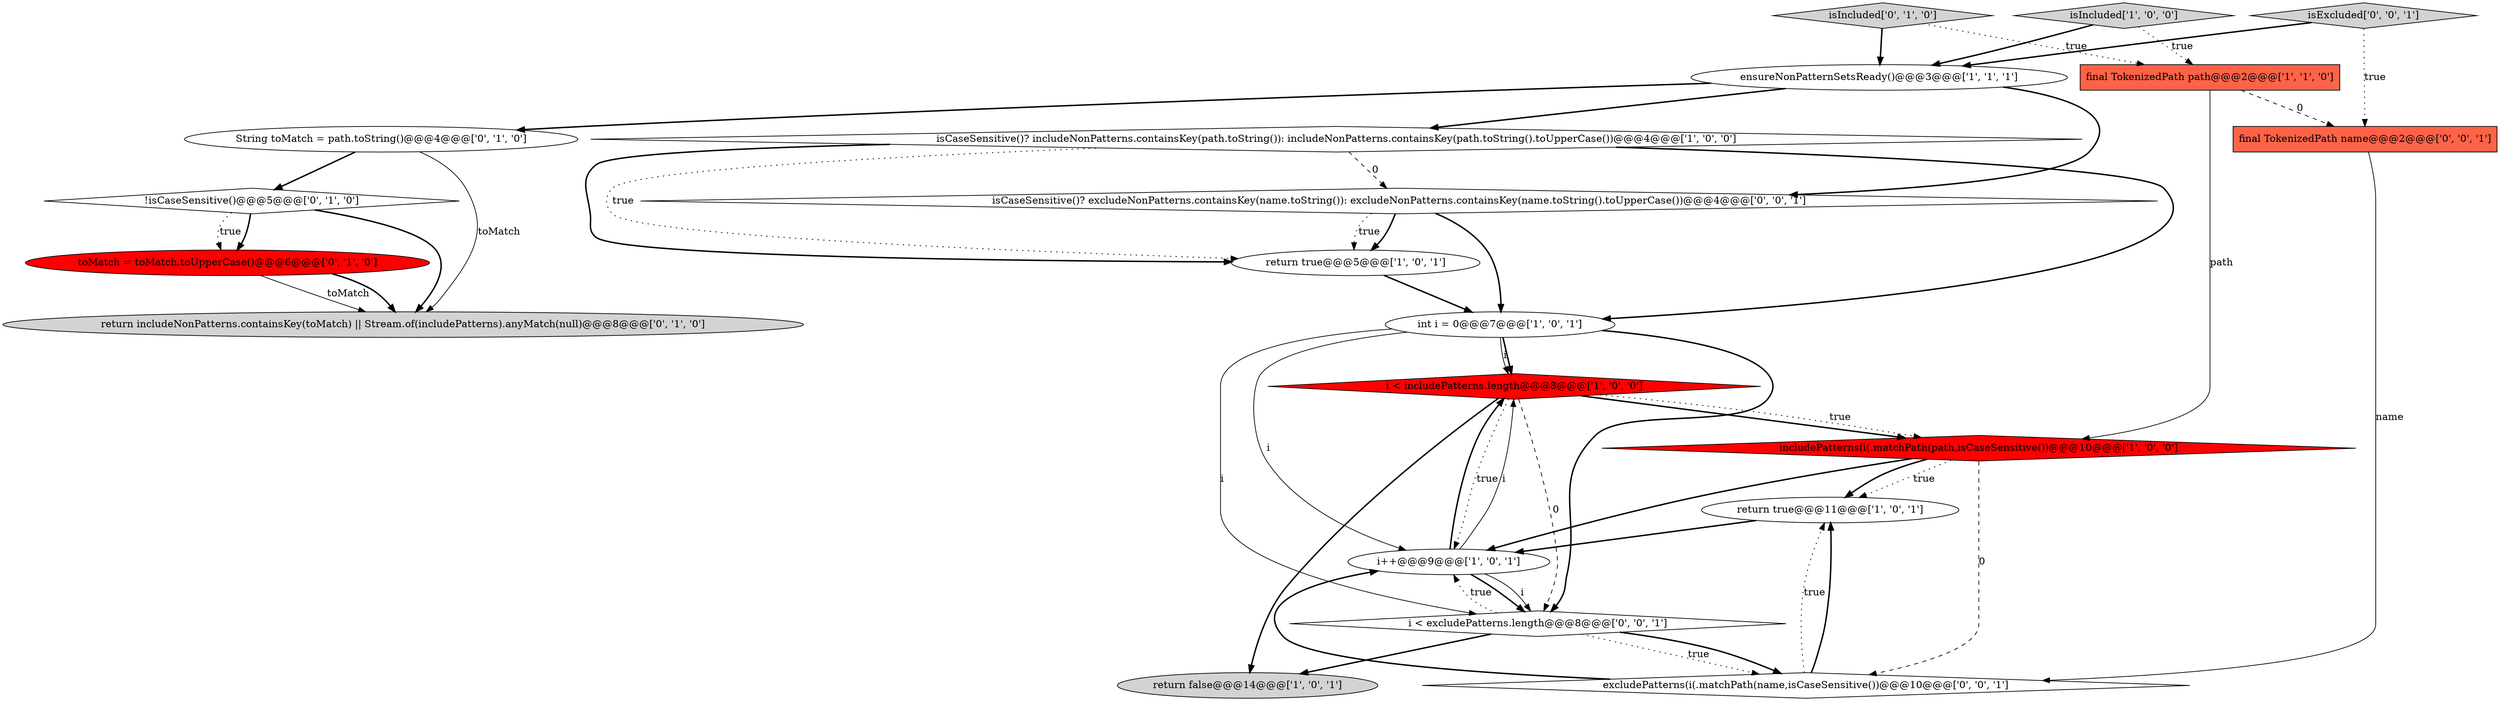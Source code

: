 digraph {
4 [style = filled, label = "int i = 0@@@7@@@['1', '0', '1']", fillcolor = white, shape = ellipse image = "AAA0AAABBB1BBB"];
17 [style = filled, label = "isExcluded['0', '0', '1']", fillcolor = lightgray, shape = diamond image = "AAA0AAABBB3BBB"];
3 [style = filled, label = "return true@@@5@@@['1', '0', '1']", fillcolor = white, shape = ellipse image = "AAA0AAABBB1BBB"];
5 [style = filled, label = "return false@@@14@@@['1', '0', '1']", fillcolor = lightgray, shape = ellipse image = "AAA0AAABBB1BBB"];
1 [style = filled, label = "return true@@@11@@@['1', '0', '1']", fillcolor = white, shape = ellipse image = "AAA0AAABBB1BBB"];
20 [style = filled, label = "excludePatterns(i(.matchPath(name,isCaseSensitive())@@@10@@@['0', '0', '1']", fillcolor = white, shape = diamond image = "AAA0AAABBB3BBB"];
14 [style = filled, label = "String toMatch = path.toString()@@@4@@@['0', '1', '0']", fillcolor = white, shape = ellipse image = "AAA0AAABBB2BBB"];
8 [style = filled, label = "final TokenizedPath path@@@2@@@['1', '1', '0']", fillcolor = tomato, shape = box image = "AAA0AAABBB1BBB"];
0 [style = filled, label = "i < includePatterns.length@@@8@@@['1', '0', '0']", fillcolor = red, shape = diamond image = "AAA1AAABBB1BBB"];
16 [style = filled, label = "isCaseSensitive()? excludeNonPatterns.containsKey(name.toString()): excludeNonPatterns.containsKey(name.toString().toUpperCase())@@@4@@@['0', '0', '1']", fillcolor = white, shape = diamond image = "AAA0AAABBB3BBB"];
13 [style = filled, label = "toMatch = toMatch.toUpperCase()@@@6@@@['0', '1', '0']", fillcolor = red, shape = ellipse image = "AAA1AAABBB2BBB"];
9 [style = filled, label = "isCaseSensitive()? includeNonPatterns.containsKey(path.toString()): includeNonPatterns.containsKey(path.toString().toUpperCase())@@@4@@@['1', '0', '0']", fillcolor = white, shape = diamond image = "AAA0AAABBB1BBB"];
7 [style = filled, label = "includePatterns(i(.matchPath(path,isCaseSensitive())@@@10@@@['1', '0', '0']", fillcolor = red, shape = diamond image = "AAA1AAABBB1BBB"];
6 [style = filled, label = "isIncluded['1', '0', '0']", fillcolor = lightgray, shape = diamond image = "AAA0AAABBB1BBB"];
11 [style = filled, label = "return includeNonPatterns.containsKey(toMatch) || Stream.of(includePatterns).anyMatch(null)@@@8@@@['0', '1', '0']", fillcolor = lightgray, shape = ellipse image = "AAA0AAABBB2BBB"];
12 [style = filled, label = "isIncluded['0', '1', '0']", fillcolor = lightgray, shape = diamond image = "AAA0AAABBB2BBB"];
2 [style = filled, label = "ensureNonPatternSetsReady()@@@3@@@['1', '1', '1']", fillcolor = white, shape = ellipse image = "AAA0AAABBB1BBB"];
10 [style = filled, label = "i++@@@9@@@['1', '0', '1']", fillcolor = white, shape = ellipse image = "AAA0AAABBB1BBB"];
19 [style = filled, label = "i < excludePatterns.length@@@8@@@['0', '0', '1']", fillcolor = white, shape = diamond image = "AAA0AAABBB3BBB"];
18 [style = filled, label = "final TokenizedPath name@@@2@@@['0', '0', '1']", fillcolor = tomato, shape = box image = "AAA0AAABBB3BBB"];
15 [style = filled, label = "!isCaseSensitive()@@@5@@@['0', '1', '0']", fillcolor = white, shape = diamond image = "AAA0AAABBB2BBB"];
19->10 [style = dotted, label="true"];
16->3 [style = bold, label=""];
15->13 [style = bold, label=""];
9->16 [style = dashed, label="0"];
7->1 [style = bold, label=""];
17->18 [style = dotted, label="true"];
0->10 [style = dotted, label="true"];
7->10 [style = bold, label=""];
12->8 [style = dotted, label="true"];
19->20 [style = dotted, label="true"];
13->11 [style = solid, label="toMatch"];
19->20 [style = bold, label=""];
9->4 [style = bold, label=""];
10->19 [style = bold, label=""];
0->19 [style = dashed, label="0"];
4->19 [style = bold, label=""];
10->0 [style = solid, label="i"];
7->20 [style = dashed, label="0"];
2->9 [style = bold, label=""];
20->1 [style = bold, label=""];
3->4 [style = bold, label=""];
13->11 [style = bold, label=""];
16->3 [style = dotted, label="true"];
4->0 [style = bold, label=""];
15->13 [style = dotted, label="true"];
0->7 [style = bold, label=""];
6->2 [style = bold, label=""];
20->10 [style = bold, label=""];
19->5 [style = bold, label=""];
12->2 [style = bold, label=""];
15->11 [style = bold, label=""];
17->2 [style = bold, label=""];
20->1 [style = dotted, label="true"];
6->8 [style = dotted, label="true"];
4->19 [style = solid, label="i"];
10->0 [style = bold, label=""];
2->14 [style = bold, label=""];
4->10 [style = solid, label="i"];
8->7 [style = solid, label="path"];
9->3 [style = bold, label=""];
4->0 [style = solid, label="i"];
8->18 [style = dashed, label="0"];
14->15 [style = bold, label=""];
18->20 [style = solid, label="name"];
14->11 [style = solid, label="toMatch"];
0->7 [style = dotted, label="true"];
16->4 [style = bold, label=""];
7->1 [style = dotted, label="true"];
1->10 [style = bold, label=""];
9->3 [style = dotted, label="true"];
10->19 [style = solid, label="i"];
0->5 [style = bold, label=""];
2->16 [style = bold, label=""];
}
